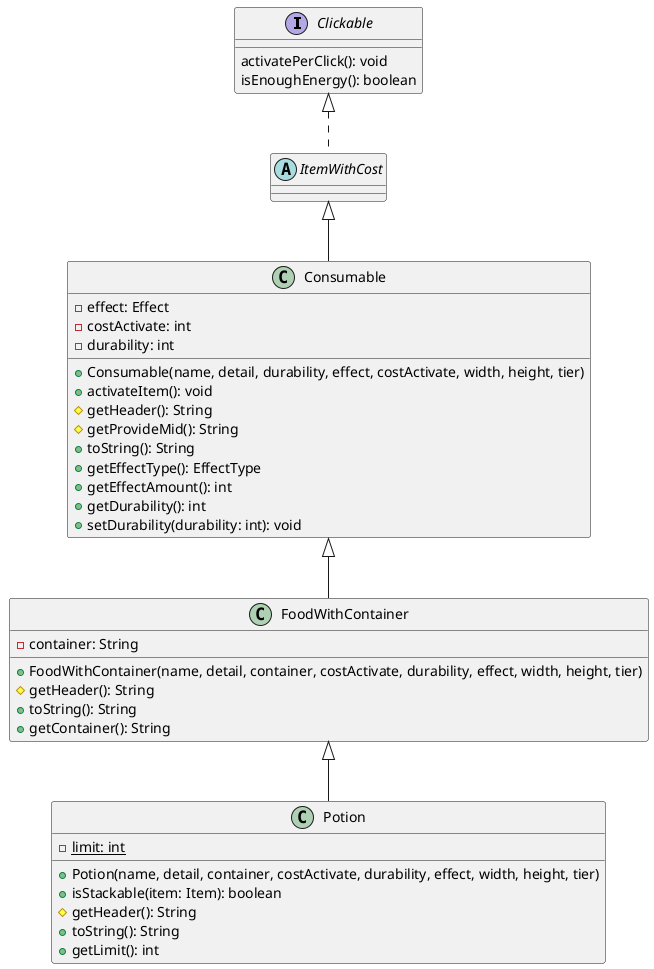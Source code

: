 @startuml
top to bottom direction
interface Clickable [[java:interfaces.Clickable]] {
	activatePerClick(): void
	isEnoughEnergy(): boolean
}
abstract class ItemWithCost [[java:game.item.ItemWithCost]] {}
Clickable <|.. ItemWithCost
class Consumable [[java:game.item.consumable.Consumable]] {
  -effect: Effect
  -costActivate: int
  -durability: int
  +Consumable(name, detail, durability, effect, costActivate, width, height, tier)
  +activateItem(): void
  #getHeader(): String
  #getProvideMid(): String
  +toString(): String
  +getEffectType(): EffectType
  +getEffectAmount(): int
  +getDurability(): int
  +setDurability(durability: int): void
}
class FoodWithContainer [[java:game.item.consumable.FoodWithContainer]] {
  -container: String
  +FoodWithContainer(name, detail, container, costActivate, durability, effect, width, height, tier)
  #getHeader(): String
  +toString(): String
  +getContainer(): String
}
class Potion [[java:game.item.consumable.Potion]] {
  -{static} limit: int
  +Potion(name, detail, container, costActivate, durability, effect, width, height, tier)
  +isStackable(item: Item): boolean
  #getHeader(): String
  +toString(): String
  +getLimit(): int
}
ItemWithCost <|-- Consumable
Consumable <|-- FoodWithContainer
FoodWithContainer <|-- Potion
@enduml